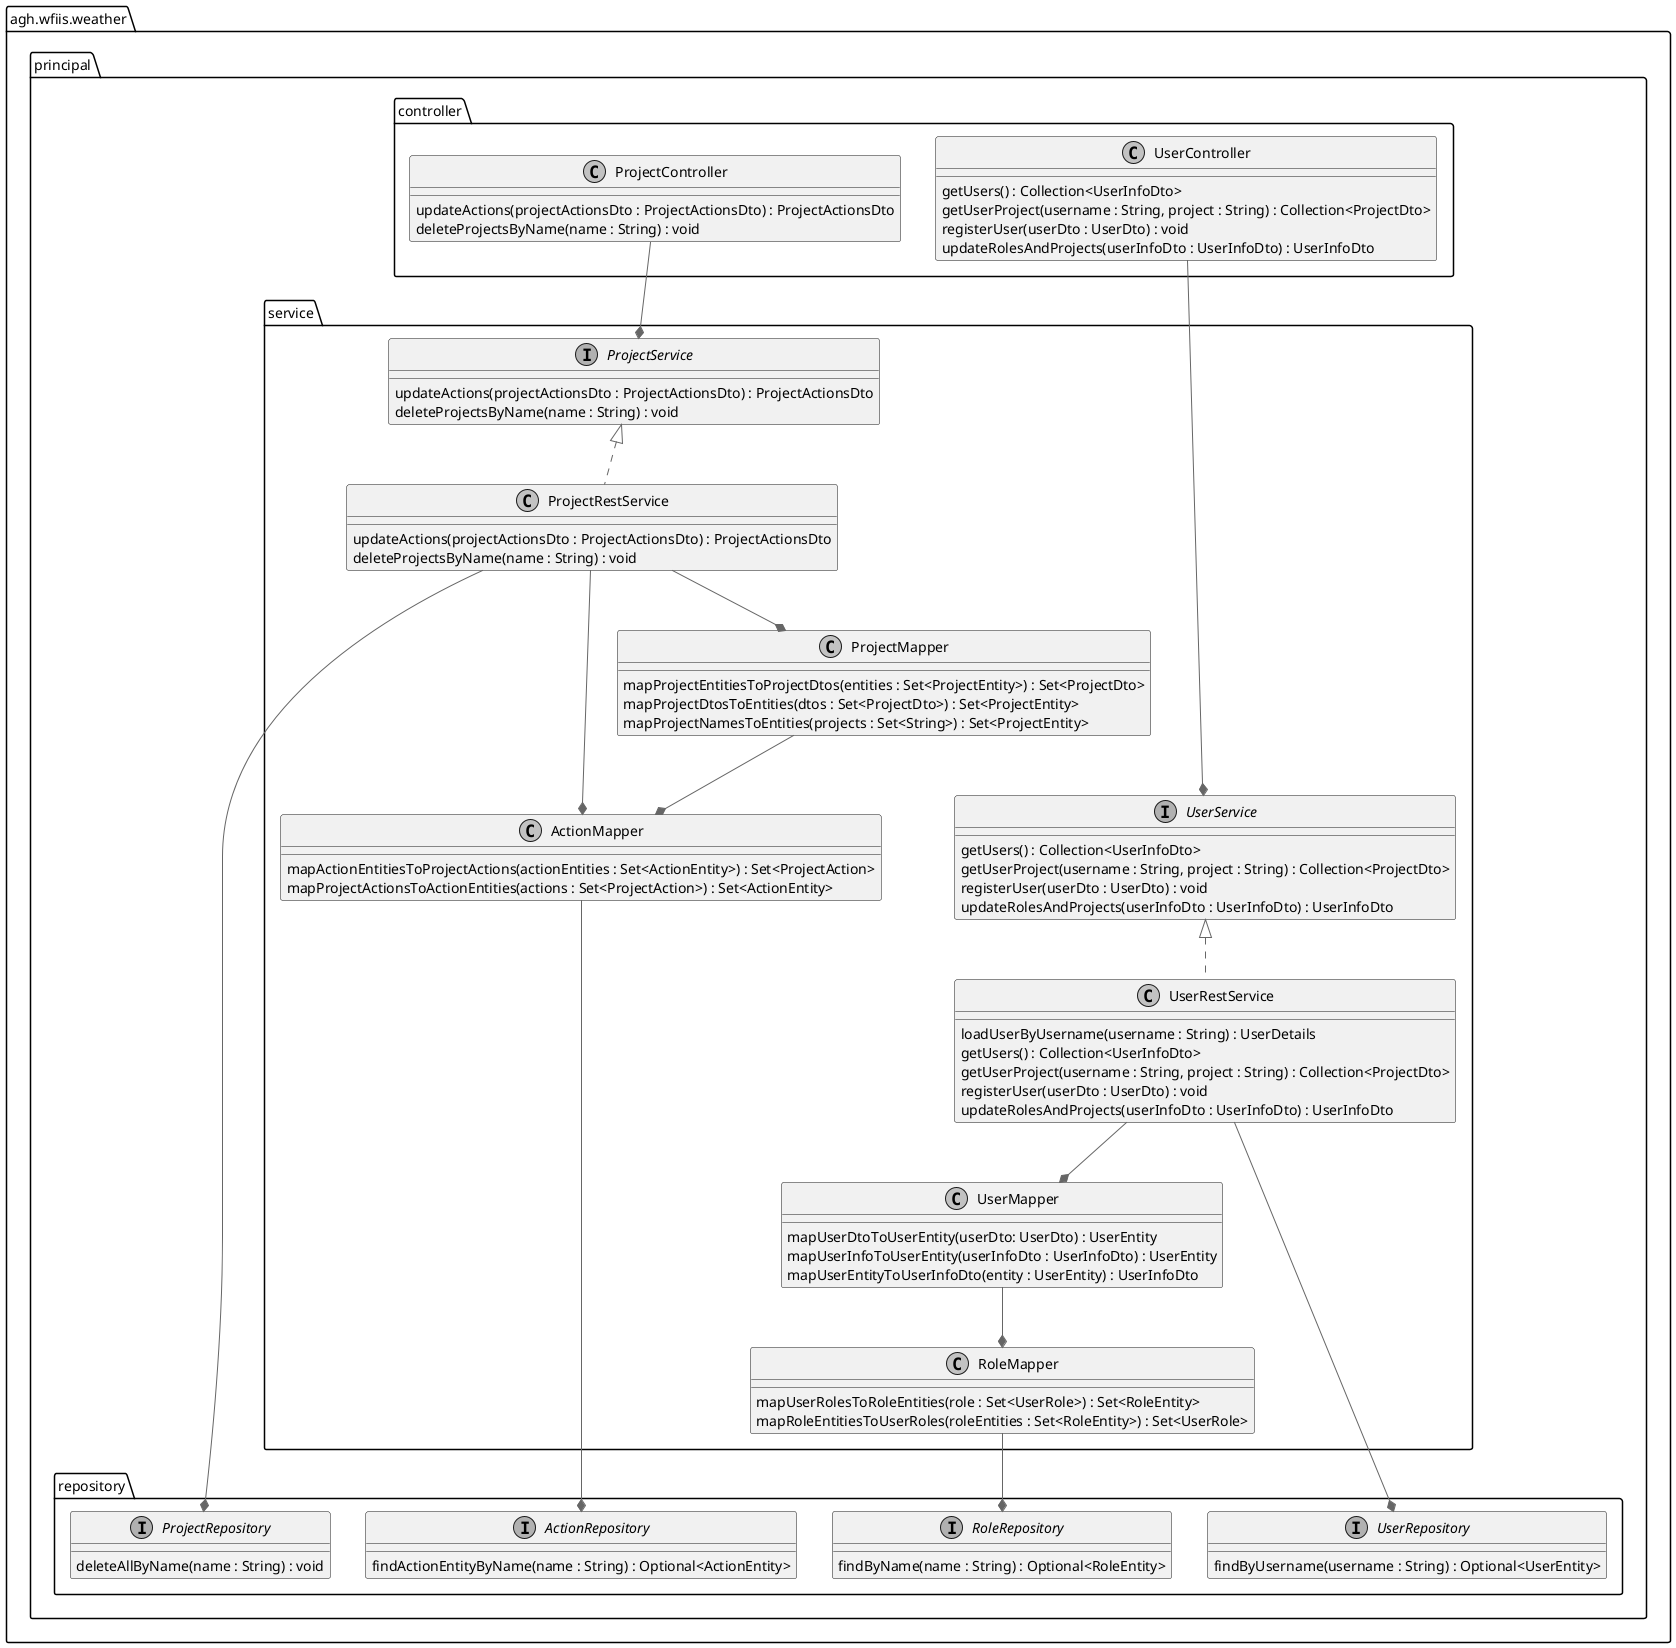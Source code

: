 @startuml
!include <c4/C4_Component>
skinparam monochrome true
set separator ::
<style>
class {
    Minimumwidth 100
    Maximumwidth 600
}
</style>

class agh.wfiis.weather::principal::controller::ProjectController {
    {method} updateActions(projectActionsDto : ProjectActionsDto) : ProjectActionsDto
    {method} deleteProjectsByName(name : String) : void
}

class agh.wfiis.weather::principal::controller::UserController {
    {method} getUsers() : Collection<UserInfoDto>
    {method} getUserProject(username : String, project : String) : Collection<ProjectDto>
    {method} registerUser(userDto : UserDto) : void
    {method} updateRolesAndProjects(userInfoDto : UserInfoDto) : UserInfoDto
}

interface agh.wfiis.weather::principal::service::ProjectService {
    {method} updateActions(projectActionsDto : ProjectActionsDto) : ProjectActionsDto
    {method} deleteProjectsByName(name : String) : void
}

interface agh.wfiis.weather::principal::service::UserService {
    {method} getUsers() : Collection<UserInfoDto>
    {method} getUserProject(username : String, project : String) : Collection<ProjectDto>
    {method} registerUser(userDto : UserDto) : void
    {method} updateRolesAndProjects(userInfoDto : UserInfoDto) : UserInfoDto
}

class agh.wfiis.weather::principal::service::ProjectRestService {
    {method} updateActions(projectActionsDto : ProjectActionsDto) : ProjectActionsDto
    {method} deleteProjectsByName(name : String) : void
}

class agh.wfiis.weather::principal::service::UserRestService {
    {method} loadUserByUsername(username : String) : UserDetails
    {method} getUsers() : Collection<UserInfoDto>
    {method} getUserProject(username : String, project : String) : Collection<ProjectDto>
    {method} registerUser(userDto : UserDto) : void
    {method} updateRolesAndProjects(userInfoDto : UserInfoDto) : UserInfoDto
}

class agh.wfiis.weather::principal::service::UserMapper {
    {method} mapUserDtoToUserEntity(userDto: UserDto) : UserEntity
    {method} mapUserInfoToUserEntity(userInfoDto : UserInfoDto) : UserEntity
    {method} mapUserEntityToUserInfoDto(entity : UserEntity) : UserInfoDto
}

class agh.wfiis.weather::principal::service::RoleMapper {
    {method} mapUserRolesToRoleEntities(role : Set<UserRole>) : Set<RoleEntity>
    {method} mapRoleEntitiesToUserRoles(roleEntities : Set<RoleEntity>) : Set<UserRole>
}

class agh.wfiis.weather::principal::service::ProjectMapper {
    {method} mapProjectEntitiesToProjectDtos(entities : Set<ProjectEntity>) : Set<ProjectDto>
    {method} mapProjectDtosToEntities(dtos : Set<ProjectDto>) : Set<ProjectEntity>
    {method} mapProjectNamesToEntities(projects : Set<String>) : Set<ProjectEntity>
}

class agh.wfiis.weather::principal::service::ActionMapper {
    {method} mapActionEntitiesToProjectActions(actionEntities : Set<ActionEntity>) : Set<ProjectAction>
    {method} mapProjectActionsToActionEntities(actions : Set<ProjectAction>) : Set<ActionEntity>
}

interface agh.wfiis.weather::principal::repository::RoleRepository {
    {method} findByName(name : String) : Optional<RoleEntity>
}

interface agh.wfiis.weather::principal::repository::ActionRepository {
    {method} findActionEntityByName(name : String) : Optional<ActionEntity>
}

interface agh.wfiis.weather::principal::repository::UserRepository {
    {method} findByUsername(username : String) : Optional<UserEntity>
}

interface agh.wfiis.weather::principal::repository::ProjectRepository {
    {method} deleteAllByName(name : String) : void
}

'User
agh.wfiis.weather::principal::service::UserService <|.. agh.wfiis.weather::principal::service::UserRestService
agh.wfiis.weather::principal::service::UserRestService --* agh.wfiis.weather::principal::service::UserMapper
agh.wfiis.weather::principal::service::UserMapper --* agh.wfiis.weather::principal::service::RoleMapper
agh.wfiis.weather::principal::service::UserRestService -* agh.wfiis.weather::principal::repository::UserRepository

'Project
agh.wfiis.weather::principal::service::ProjectService <|.. agh.wfiis.weather::principal::service::ProjectRestService
agh.wfiis.weather::principal::service::ProjectRestService --* agh.wfiis.weather::principal::service::ProjectMapper
agh.wfiis.weather::principal::service::ProjectRestService --* agh.wfiis.weather::principal::service::ActionMapper
agh.wfiis.weather::principal::service::ProjectMapper --* agh.wfiis.weather::principal::service::ActionMapper
agh.wfiis.weather::principal::service::ProjectRestService --* agh.wfiis.weather::principal::repository::ProjectRepository
agh.wfiis.weather::principal::service::RoleMapper --* agh.wfiis.weather::principal::repository::RoleRepository
agh.wfiis.weather::principal::service::ActionMapper --* agh.wfiis.weather::principal::repository::ActionRepository
agh.wfiis.weather::principal::service::ProjectMapper --[hidden]-- agh.wfiis.weather::principal::service::UserMapper

agh.wfiis.weather::principal::controller::UserController --* agh.wfiis.weather::principal::service::UserService
agh.wfiis.weather::principal::controller::ProjectController --* agh.wfiis.weather::principal::service::ProjectService

@enduml